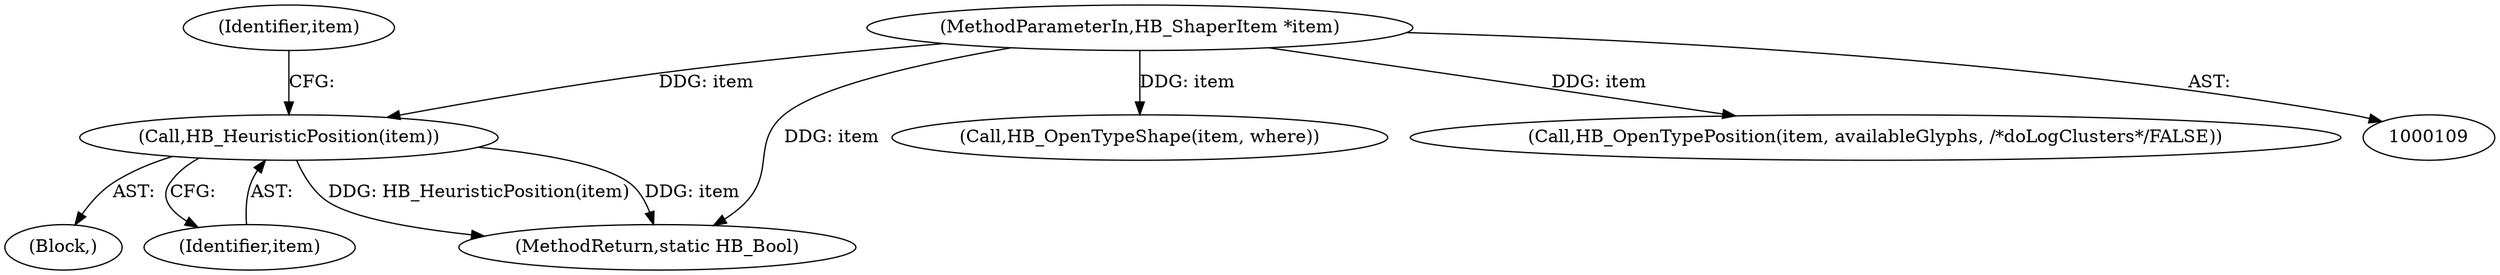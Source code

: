 digraph "0_Chrome_2953a669ec0a32a25c6250d34bf895ec0eb63d27@pointer" {
"1000776" [label="(Call,HB_HeuristicPosition(item))"];
"1000111" [label="(MethodParameterIn,HB_ShaperItem *item)"];
"1000776" [label="(Call,HB_HeuristicPosition(item))"];
"1000782" [label="(Identifier,item)"];
"1000111" [label="(MethodParameterIn,HB_ShaperItem *item)"];
"1000761" [label="(Call,HB_OpenTypeShape(item, where))"];
"1000766" [label="(Call,HB_OpenTypePosition(item, availableGlyphs, /*doLogClusters*/FALSE))"];
"1000773" [label="(Block,)"];
"1000777" [label="(Identifier,item)"];
"1000789" [label="(MethodReturn,static HB_Bool)"];
"1000776" -> "1000773"  [label="AST: "];
"1000776" -> "1000777"  [label="CFG: "];
"1000777" -> "1000776"  [label="AST: "];
"1000782" -> "1000776"  [label="CFG: "];
"1000776" -> "1000789"  [label="DDG: HB_HeuristicPosition(item)"];
"1000776" -> "1000789"  [label="DDG: item"];
"1000111" -> "1000776"  [label="DDG: item"];
"1000111" -> "1000109"  [label="AST: "];
"1000111" -> "1000789"  [label="DDG: item"];
"1000111" -> "1000761"  [label="DDG: item"];
"1000111" -> "1000766"  [label="DDG: item"];
}
